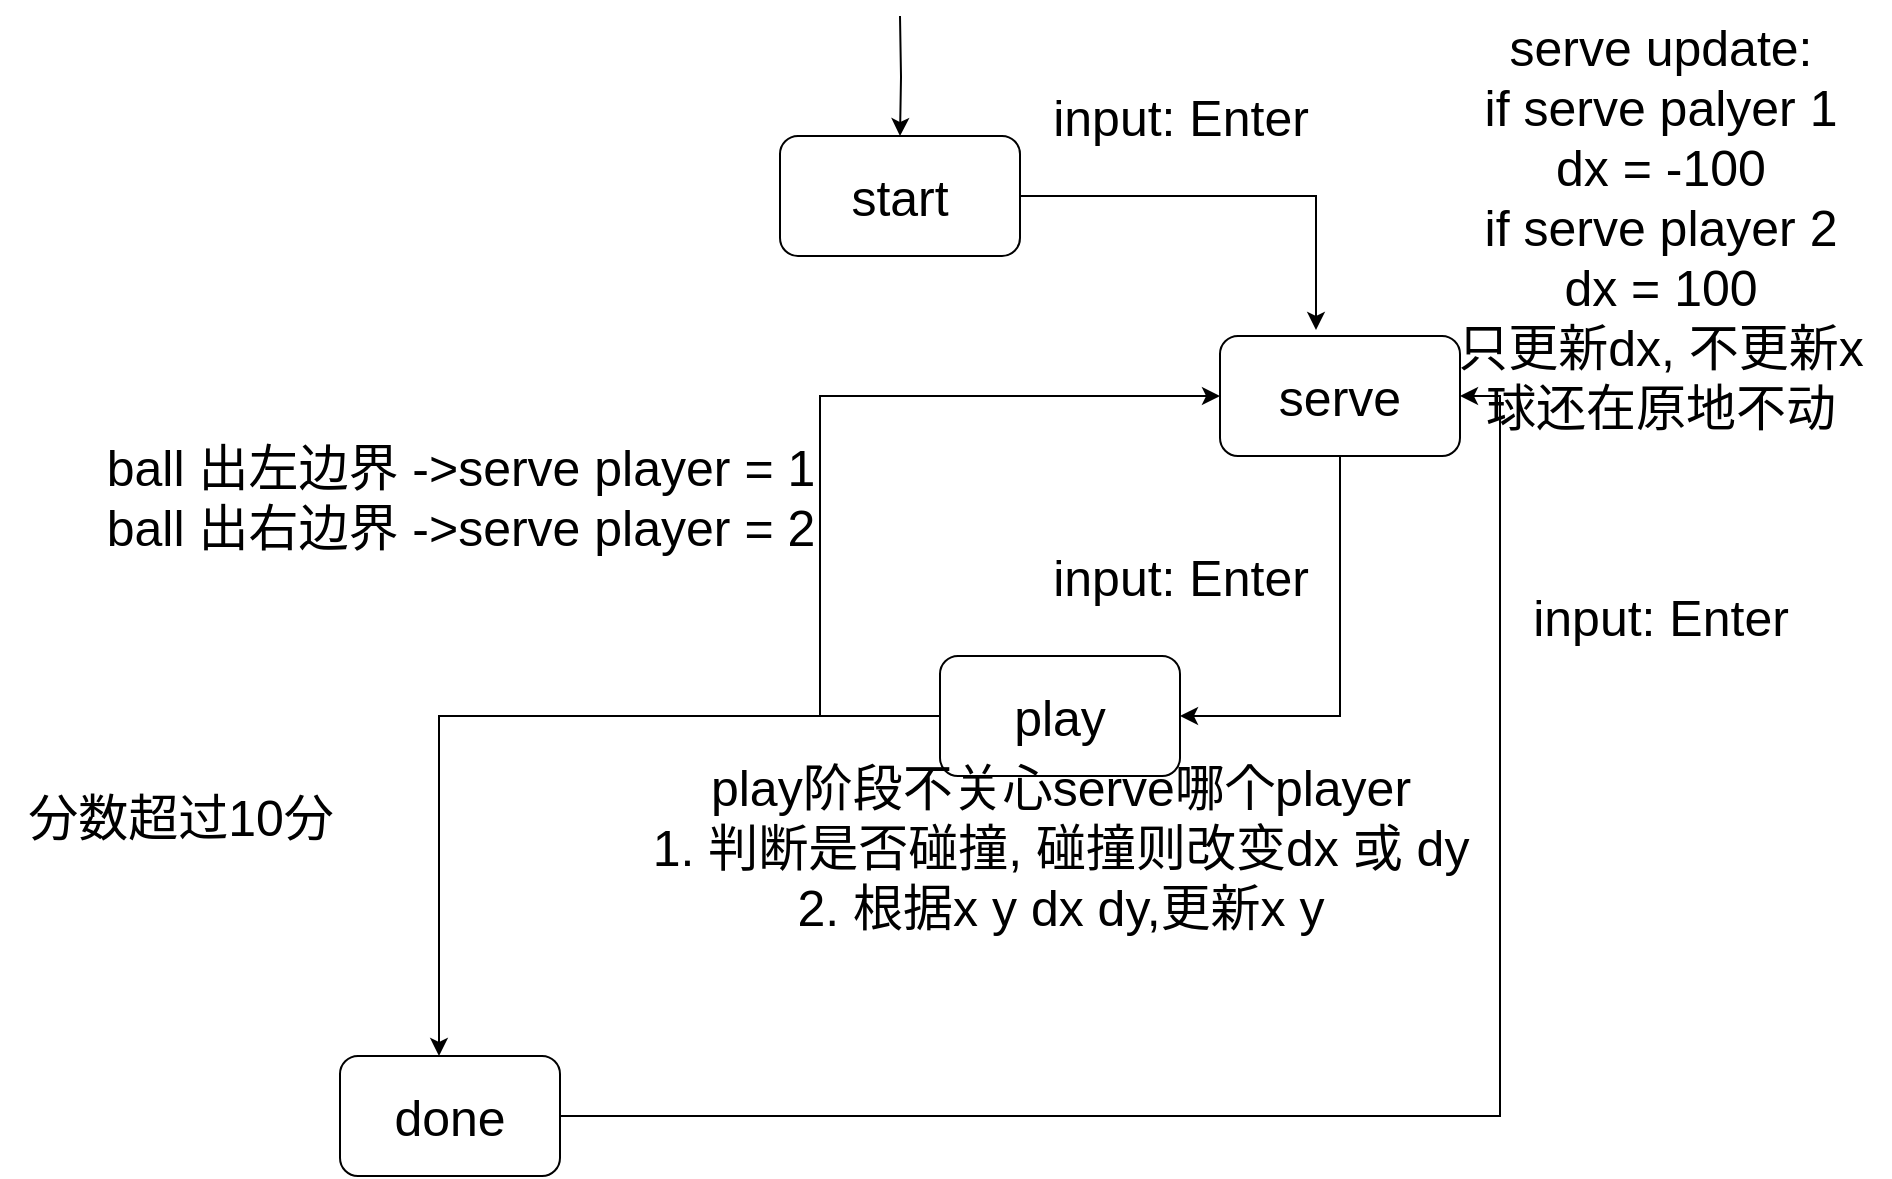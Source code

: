 <mxfile version="20.2.8" type="github">
  <diagram id="BVnKUbLzUJHT2AO7Y4Lj" name="第 1 页">
    <mxGraphModel dx="2253" dy="711" grid="1" gridSize="10" guides="1" tooltips="1" connect="1" arrows="1" fold="1" page="1" pageScale="1" pageWidth="827" pageHeight="1169" math="0" shadow="0">
      <root>
        <mxCell id="0" />
        <mxCell id="1" parent="0" />
        <mxCell id="chHwzuXycJwSlvuzuiYq-6" style="edgeStyle=orthogonalEdgeStyle;rounded=0;orthogonalLoop=1;jettySize=auto;html=1;exitX=0.5;exitY=0;exitDx=0;exitDy=0;fontSize=25;entryX=0.5;entryY=0;entryDx=0;entryDy=0;" edge="1" parent="1" target="chHwzuXycJwSlvuzuiYq-2">
          <mxGeometry relative="1" as="geometry">
            <mxPoint x="240" y="60" as="sourcePoint" />
          </mxGeometry>
        </mxCell>
        <mxCell id="chHwzuXycJwSlvuzuiYq-7" style="edgeStyle=orthogonalEdgeStyle;rounded=0;orthogonalLoop=1;jettySize=auto;html=1;exitX=1;exitY=0.5;exitDx=0;exitDy=0;entryX=0.4;entryY=-0.05;entryDx=0;entryDy=0;entryPerimeter=0;fontSize=25;" edge="1" parent="1" source="chHwzuXycJwSlvuzuiYq-2" target="chHwzuXycJwSlvuzuiYq-3">
          <mxGeometry relative="1" as="geometry" />
        </mxCell>
        <mxCell id="chHwzuXycJwSlvuzuiYq-2" value="start" style="rounded=1;whiteSpace=wrap;html=1;fontSize=25;" vertex="1" parent="1">
          <mxGeometry x="180" y="120" width="120" height="60" as="geometry" />
        </mxCell>
        <mxCell id="chHwzuXycJwSlvuzuiYq-8" style="edgeStyle=orthogonalEdgeStyle;rounded=0;orthogonalLoop=1;jettySize=auto;html=1;exitX=0.5;exitY=1;exitDx=0;exitDy=0;entryX=1;entryY=0.5;entryDx=0;entryDy=0;fontSize=25;" edge="1" parent="1" source="chHwzuXycJwSlvuzuiYq-3" target="chHwzuXycJwSlvuzuiYq-4">
          <mxGeometry relative="1" as="geometry" />
        </mxCell>
        <mxCell id="chHwzuXycJwSlvuzuiYq-3" value="serve" style="rounded=1;whiteSpace=wrap;html=1;fontSize=25;" vertex="1" parent="1">
          <mxGeometry x="400" y="220" width="120" height="60" as="geometry" />
        </mxCell>
        <mxCell id="chHwzuXycJwSlvuzuiYq-9" style="edgeStyle=orthogonalEdgeStyle;rounded=0;orthogonalLoop=1;jettySize=auto;html=1;exitX=0;exitY=0.5;exitDx=0;exitDy=0;entryX=0;entryY=0.5;entryDx=0;entryDy=0;fontSize=25;" edge="1" parent="1" source="chHwzuXycJwSlvuzuiYq-4" target="chHwzuXycJwSlvuzuiYq-3">
          <mxGeometry relative="1" as="geometry">
            <Array as="points">
              <mxPoint x="200" y="410" />
              <mxPoint x="200" y="250" />
            </Array>
          </mxGeometry>
        </mxCell>
        <mxCell id="chHwzuXycJwSlvuzuiYq-17" style="edgeStyle=orthogonalEdgeStyle;rounded=0;orthogonalLoop=1;jettySize=auto;html=1;exitX=0;exitY=0.5;exitDx=0;exitDy=0;entryX=0.45;entryY=0;entryDx=0;entryDy=0;entryPerimeter=0;fontSize=25;" edge="1" parent="1" source="chHwzuXycJwSlvuzuiYq-4" target="chHwzuXycJwSlvuzuiYq-16">
          <mxGeometry relative="1" as="geometry" />
        </mxCell>
        <mxCell id="chHwzuXycJwSlvuzuiYq-4" value="play" style="rounded=1;whiteSpace=wrap;html=1;fontSize=25;" vertex="1" parent="1">
          <mxGeometry x="260" y="380" width="120" height="60" as="geometry" />
        </mxCell>
        <mxCell id="chHwzuXycJwSlvuzuiYq-10" value="input: Enter" style="text;html=1;align=center;verticalAlign=middle;resizable=0;points=[];autosize=1;strokeColor=none;fillColor=none;fontSize=25;" vertex="1" parent="1">
          <mxGeometry x="305" y="90" width="150" height="40" as="geometry" />
        </mxCell>
        <mxCell id="chHwzuXycJwSlvuzuiYq-11" value="input: Enter" style="text;html=1;align=center;verticalAlign=middle;resizable=0;points=[];autosize=1;strokeColor=none;fillColor=none;fontSize=25;" vertex="1" parent="1">
          <mxGeometry x="305" y="320" width="150" height="40" as="geometry" />
        </mxCell>
        <mxCell id="chHwzuXycJwSlvuzuiYq-12" value="ball 出左边界 -&amp;gt;serve player = 1&lt;br&gt;ball 出右边界 -&amp;gt;serve player = 2" style="text;html=1;align=center;verticalAlign=middle;resizable=0;points=[];autosize=1;strokeColor=none;fillColor=none;fontSize=25;" vertex="1" parent="1">
          <mxGeometry x="-170" y="265" width="380" height="70" as="geometry" />
        </mxCell>
        <mxCell id="chHwzuXycJwSlvuzuiYq-14" value="serve update:&lt;br&gt;if serve palyer 1&lt;br&gt;dx = -100&lt;br&gt;if serve player 2&lt;br&gt;dx = 100&lt;br&gt;只更新dx, 不更新x&lt;br&gt;球还在原地不动" style="text;html=1;align=center;verticalAlign=middle;resizable=0;points=[];autosize=1;strokeColor=none;fillColor=none;fontSize=25;" vertex="1" parent="1">
          <mxGeometry x="505" y="55" width="230" height="220" as="geometry" />
        </mxCell>
        <mxCell id="chHwzuXycJwSlvuzuiYq-15" value="play阶段不关心serve哪个player&lt;br&gt;1. 判断是否碰撞, 碰撞则改变dx 或 dy&lt;br&gt;2. 根据x y dx dy,更新x y" style="text;html=1;align=center;verticalAlign=middle;resizable=0;points=[];autosize=1;strokeColor=none;fillColor=none;fontSize=25;" vertex="1" parent="1">
          <mxGeometry x="105" y="425" width="430" height="100" as="geometry" />
        </mxCell>
        <mxCell id="chHwzuXycJwSlvuzuiYq-19" style="edgeStyle=orthogonalEdgeStyle;rounded=0;orthogonalLoop=1;jettySize=auto;html=1;fontSize=25;entryX=1;entryY=0.5;entryDx=0;entryDy=0;" edge="1" parent="1" source="chHwzuXycJwSlvuzuiYq-16" target="chHwzuXycJwSlvuzuiYq-3">
          <mxGeometry relative="1" as="geometry">
            <mxPoint x="680" y="390" as="targetPoint" />
          </mxGeometry>
        </mxCell>
        <mxCell id="chHwzuXycJwSlvuzuiYq-16" value="done" style="rounded=1;whiteSpace=wrap;html=1;fontSize=25;" vertex="1" parent="1">
          <mxGeometry x="-40" y="580" width="110" height="60" as="geometry" />
        </mxCell>
        <mxCell id="chHwzuXycJwSlvuzuiYq-18" value="分数超过10分" style="text;html=1;align=center;verticalAlign=middle;resizable=0;points=[];autosize=1;strokeColor=none;fillColor=none;fontSize=25;" vertex="1" parent="1">
          <mxGeometry x="-210" y="440" width="180" height="40" as="geometry" />
        </mxCell>
        <mxCell id="chHwzuXycJwSlvuzuiYq-20" value="input: Enter" style="text;html=1;align=center;verticalAlign=middle;resizable=0;points=[];autosize=1;strokeColor=none;fillColor=none;fontSize=25;" vertex="1" parent="1">
          <mxGeometry x="545" y="340" width="150" height="40" as="geometry" />
        </mxCell>
      </root>
    </mxGraphModel>
  </diagram>
</mxfile>
